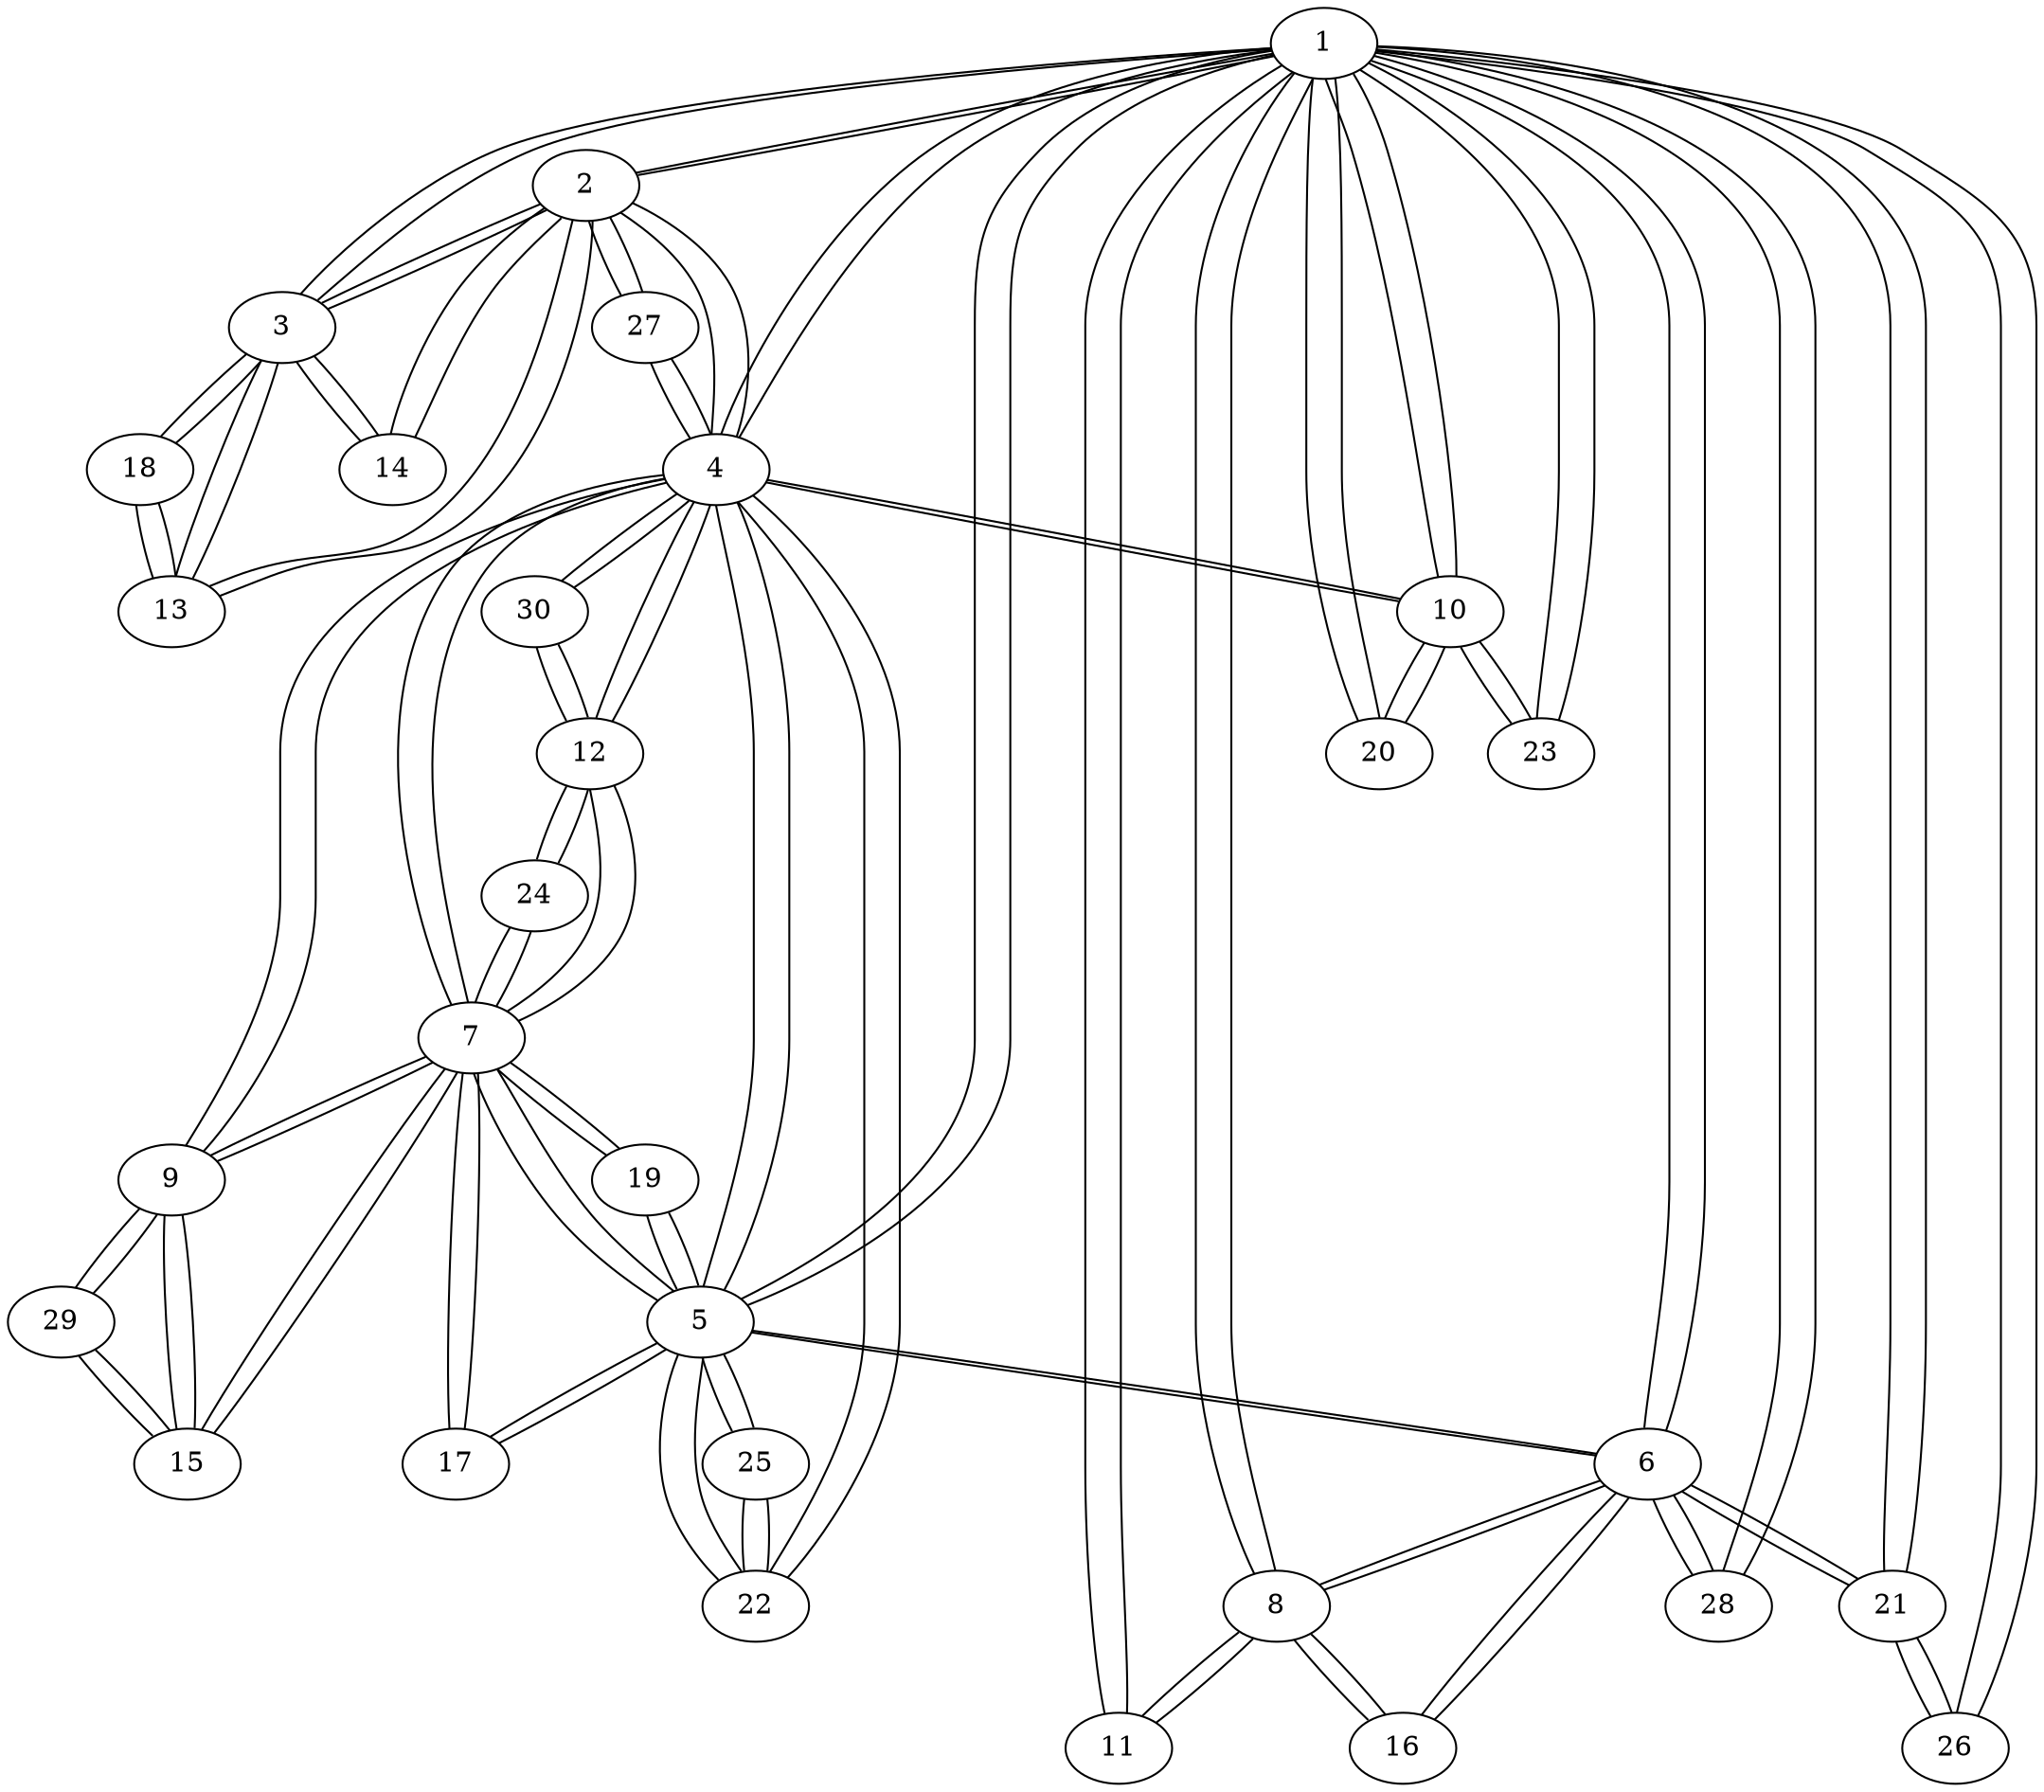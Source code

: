 graph sample {
1 -- 2;
2 -- 1;
2 -- 3;
3 -- 2;
3 -- 1;
1 -- 3;
4 -- 1;
1 -- 4;
4 -- 2;
2 -- 4;
5 -- 1;
1 -- 5;
5 -- 4;
4 -- 5;
6 -- 1;
1 -- 6;
6 -- 5;
5 -- 6;
7 -- 5;
5 -- 7;
7 -- 4;
4 -- 7;
8 -- 6;
6 -- 8;
8 -- 1;
1 -- 8;
9 -- 4;
4 -- 9;
9 -- 7;
7 -- 9;
10 -- 4;
4 -- 10;
10 -- 1;
1 -- 10;
11 -- 8;
8 -- 11;
11 -- 1;
1 -- 11;
12 -- 7;
7 -- 12;
12 -- 4;
4 -- 12;
13 -- 3;
3 -- 13;
13 -- 2;
2 -- 13;
14 -- 3;
3 -- 14;
14 -- 2;
2 -- 14;
15 -- 7;
7 -- 15;
15 -- 9;
9 -- 15;
16 -- 6;
6 -- 16;
16 -- 8;
8 -- 16;
17 -- 5;
5 -- 17;
17 -- 7;
7 -- 17;
18 -- 13;
13 -- 18;
18 -- 3;
3 -- 18;
19 -- 5;
5 -- 19;
19 -- 7;
7 -- 19;
20 -- 10;
10 -- 20;
20 -- 1;
1 -- 20;
21 -- 6;
6 -- 21;
21 -- 1;
1 -- 21;
22 -- 4;
4 -- 22;
22 -- 5;
5 -- 22;
23 -- 10;
10 -- 23;
23 -- 1;
1 -- 23;
24 -- 7;
7 -- 24;
24 -- 12;
12 -- 24;
25 -- 22;
22 -- 25;
25 -- 5;
5 -- 25;
26 -- 21;
21 -- 26;
26 -- 1;
1 -- 26;
27 -- 2;
2 -- 27;
27 -- 4;
4 -- 27;
28 -- 6;
6 -- 28;
28 -- 1;
1 -- 28;
29 -- 9;
9 -- 29;
29 -- 15;
15 -- 29;
30 -- 4;
4 -- 30;
30 -- 12;
12 -- 30;
}